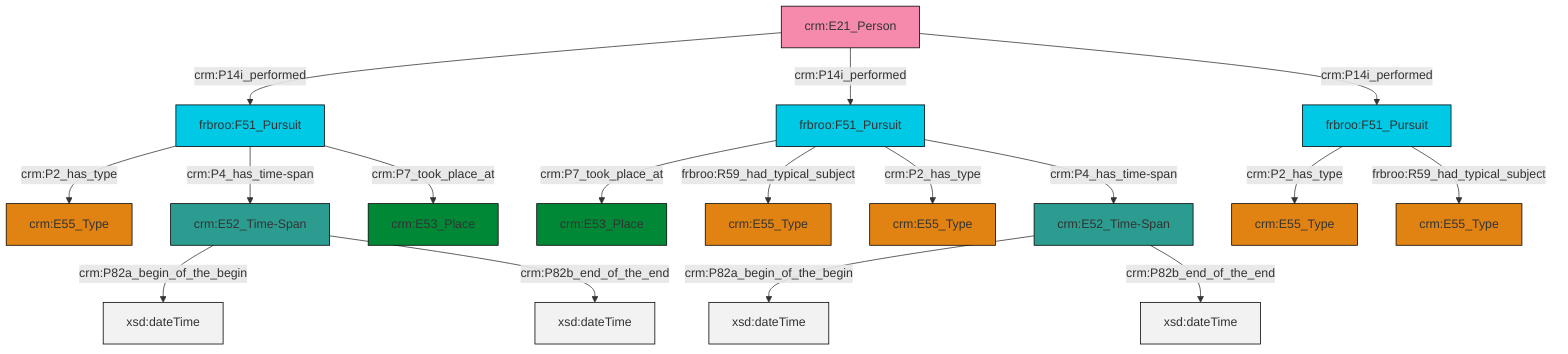graph TD
classDef Literal fill:#f2f2f2,stroke:#000000;
classDef CRM_Entity fill:#FFFFFF,stroke:#000000;
classDef Temporal_Entity fill:#00C9E6, stroke:#000000;
classDef Type fill:#E18312, stroke:#000000;
classDef Time-Span fill:#2C9C91, stroke:#000000;
classDef Appellation fill:#FFEB7F, stroke:#000000;
classDef Place fill:#008836, stroke:#000000;
classDef Persistent_Item fill:#B266B2, stroke:#000000;
classDef Conceptual_Object fill:#FFD700, stroke:#000000;
classDef Physical_Thing fill:#D2B48C, stroke:#000000;
classDef Actor fill:#f58aad, stroke:#000000;
classDef PC_Classes fill:#4ce600, stroke:#000000;
classDef Multi fill:#cccccc,stroke:#000000;

2["crm:E21_Person"]:::Actor -->|crm:P14i_performed| 3["frbroo:F51_Pursuit"]:::Temporal_Entity
9["crm:E52_Time-Span"]:::Time-Span -->|crm:P82a_begin_of_the_begin| 10[xsd:dateTime]:::Literal
2["crm:E21_Person"]:::Actor -->|crm:P14i_performed| 11["frbroo:F51_Pursuit"]:::Temporal_Entity
11["frbroo:F51_Pursuit"]:::Temporal_Entity -->|crm:P7_took_place_at| 14["crm:E53_Place"]:::Place
3["frbroo:F51_Pursuit"]:::Temporal_Entity -->|crm:P2_has_type| 12["crm:E55_Type"]:::Type
2["crm:E21_Person"]:::Actor -->|crm:P14i_performed| 17["frbroo:F51_Pursuit"]:::Temporal_Entity
6["crm:E52_Time-Span"]:::Time-Span -->|crm:P82a_begin_of_the_begin| 18[xsd:dateTime]:::Literal
3["frbroo:F51_Pursuit"]:::Temporal_Entity -->|crm:P4_has_time-span| 9["crm:E52_Time-Span"]:::Time-Span
11["frbroo:F51_Pursuit"]:::Temporal_Entity -->|frbroo:R59_had_typical_subject| 22["crm:E55_Type"]:::Type
17["frbroo:F51_Pursuit"]:::Temporal_Entity -->|crm:P2_has_type| 4["crm:E55_Type"]:::Type
3["frbroo:F51_Pursuit"]:::Temporal_Entity -->|crm:P7_took_place_at| 20["crm:E53_Place"]:::Place
6["crm:E52_Time-Span"]:::Time-Span -->|crm:P82b_end_of_the_end| 23[xsd:dateTime]:::Literal
11["frbroo:F51_Pursuit"]:::Temporal_Entity -->|crm:P2_has_type| 0["crm:E55_Type"]:::Type
17["frbroo:F51_Pursuit"]:::Temporal_Entity -->|frbroo:R59_had_typical_subject| 28["crm:E55_Type"]:::Type
9["crm:E52_Time-Span"]:::Time-Span -->|crm:P82b_end_of_the_end| 30[xsd:dateTime]:::Literal
11["frbroo:F51_Pursuit"]:::Temporal_Entity -->|crm:P4_has_time-span| 6["crm:E52_Time-Span"]:::Time-Span